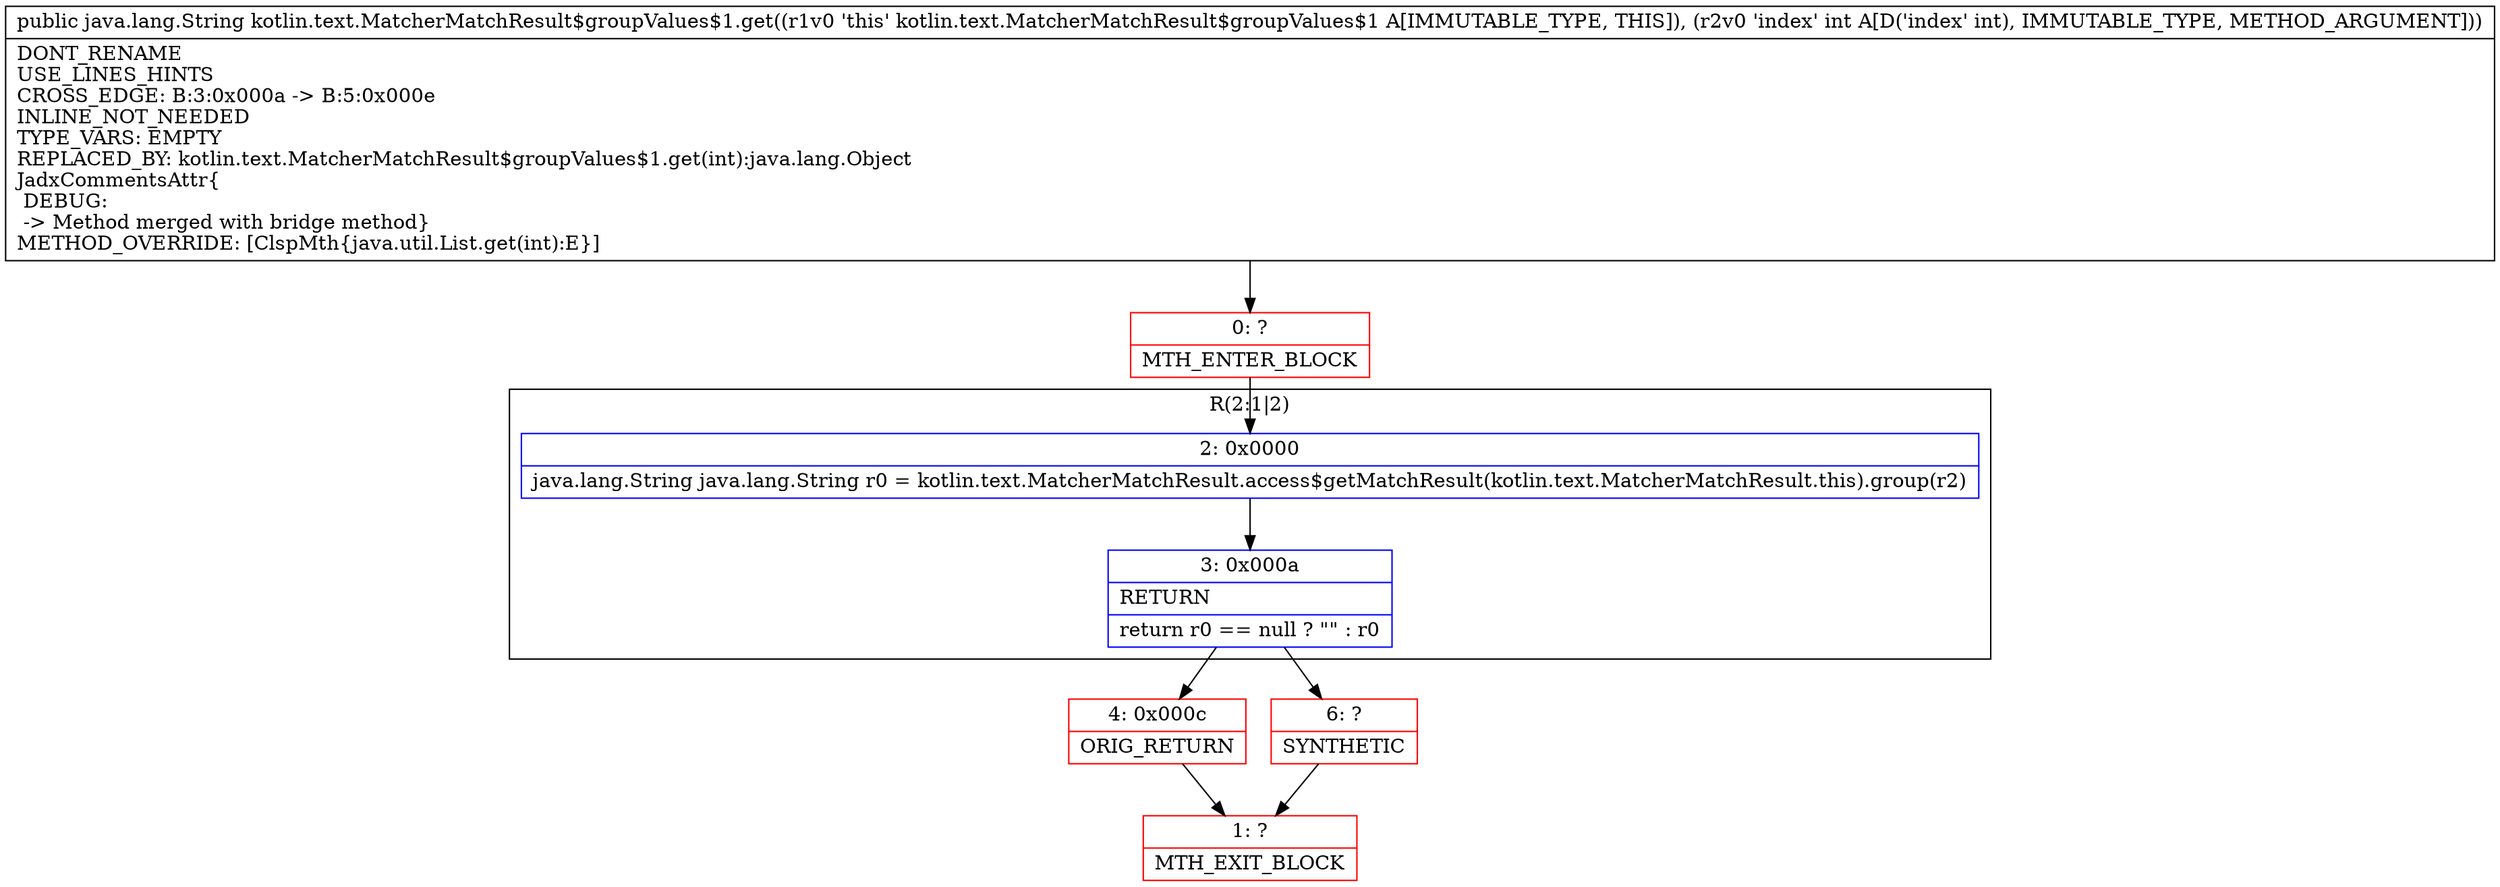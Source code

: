 digraph "CFG forkotlin.text.MatcherMatchResult$groupValues$1.get(I)Ljava\/lang\/String;" {
subgraph cluster_Region_265085748 {
label = "R(2:1|2)";
node [shape=record,color=blue];
Node_2 [shape=record,label="{2\:\ 0x0000|java.lang.String java.lang.String r0 = kotlin.text.MatcherMatchResult.access$getMatchResult(kotlin.text.MatcherMatchResult.this).group(r2)\l}"];
Node_3 [shape=record,label="{3\:\ 0x000a|RETURN\l|return r0 == null ? \"\" : r0\l}"];
}
Node_0 [shape=record,color=red,label="{0\:\ ?|MTH_ENTER_BLOCK\l}"];
Node_4 [shape=record,color=red,label="{4\:\ 0x000c|ORIG_RETURN\l}"];
Node_1 [shape=record,color=red,label="{1\:\ ?|MTH_EXIT_BLOCK\l}"];
Node_6 [shape=record,color=red,label="{6\:\ ?|SYNTHETIC\l}"];
MethodNode[shape=record,label="{public java.lang.String kotlin.text.MatcherMatchResult$groupValues$1.get((r1v0 'this' kotlin.text.MatcherMatchResult$groupValues$1 A[IMMUTABLE_TYPE, THIS]), (r2v0 'index' int A[D('index' int), IMMUTABLE_TYPE, METHOD_ARGUMENT]))  | DONT_RENAME\lUSE_LINES_HINTS\lCROSS_EDGE: B:3:0x000a \-\> B:5:0x000e\lINLINE_NOT_NEEDED\lTYPE_VARS: EMPTY\lREPLACED_BY: kotlin.text.MatcherMatchResult$groupValues$1.get(int):java.lang.Object\lJadxCommentsAttr\{\l DEBUG: \l \-\> Method merged with bridge method\}\lMETHOD_OVERRIDE: [ClspMth\{java.util.List.get(int):E\}]\l}"];
MethodNode -> Node_0;Node_2 -> Node_3;
Node_3 -> Node_4;
Node_3 -> Node_6;
Node_0 -> Node_2;
Node_4 -> Node_1;
Node_6 -> Node_1;
}

